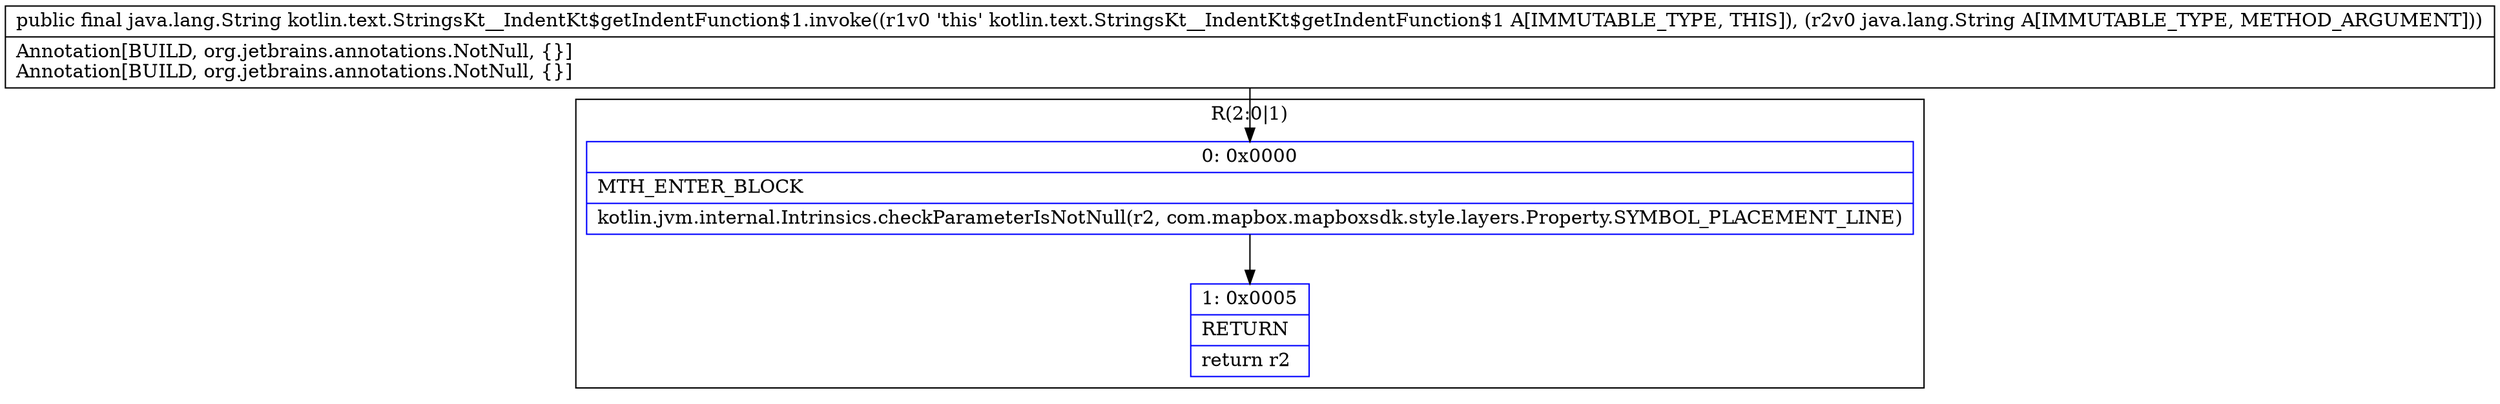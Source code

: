 digraph "CFG forkotlin.text.StringsKt__IndentKt$getIndentFunction$1.invoke(Ljava\/lang\/String;)Ljava\/lang\/String;" {
subgraph cluster_Region_3604283 {
label = "R(2:0|1)";
node [shape=record,color=blue];
Node_0 [shape=record,label="{0\:\ 0x0000|MTH_ENTER_BLOCK\l|kotlin.jvm.internal.Intrinsics.checkParameterIsNotNull(r2, com.mapbox.mapboxsdk.style.layers.Property.SYMBOL_PLACEMENT_LINE)\l}"];
Node_1 [shape=record,label="{1\:\ 0x0005|RETURN\l|return r2\l}"];
}
MethodNode[shape=record,label="{public final java.lang.String kotlin.text.StringsKt__IndentKt$getIndentFunction$1.invoke((r1v0 'this' kotlin.text.StringsKt__IndentKt$getIndentFunction$1 A[IMMUTABLE_TYPE, THIS]), (r2v0 java.lang.String A[IMMUTABLE_TYPE, METHOD_ARGUMENT]))  | Annotation[BUILD, org.jetbrains.annotations.NotNull, \{\}]\lAnnotation[BUILD, org.jetbrains.annotations.NotNull, \{\}]\l}"];
MethodNode -> Node_0;
Node_0 -> Node_1;
}

